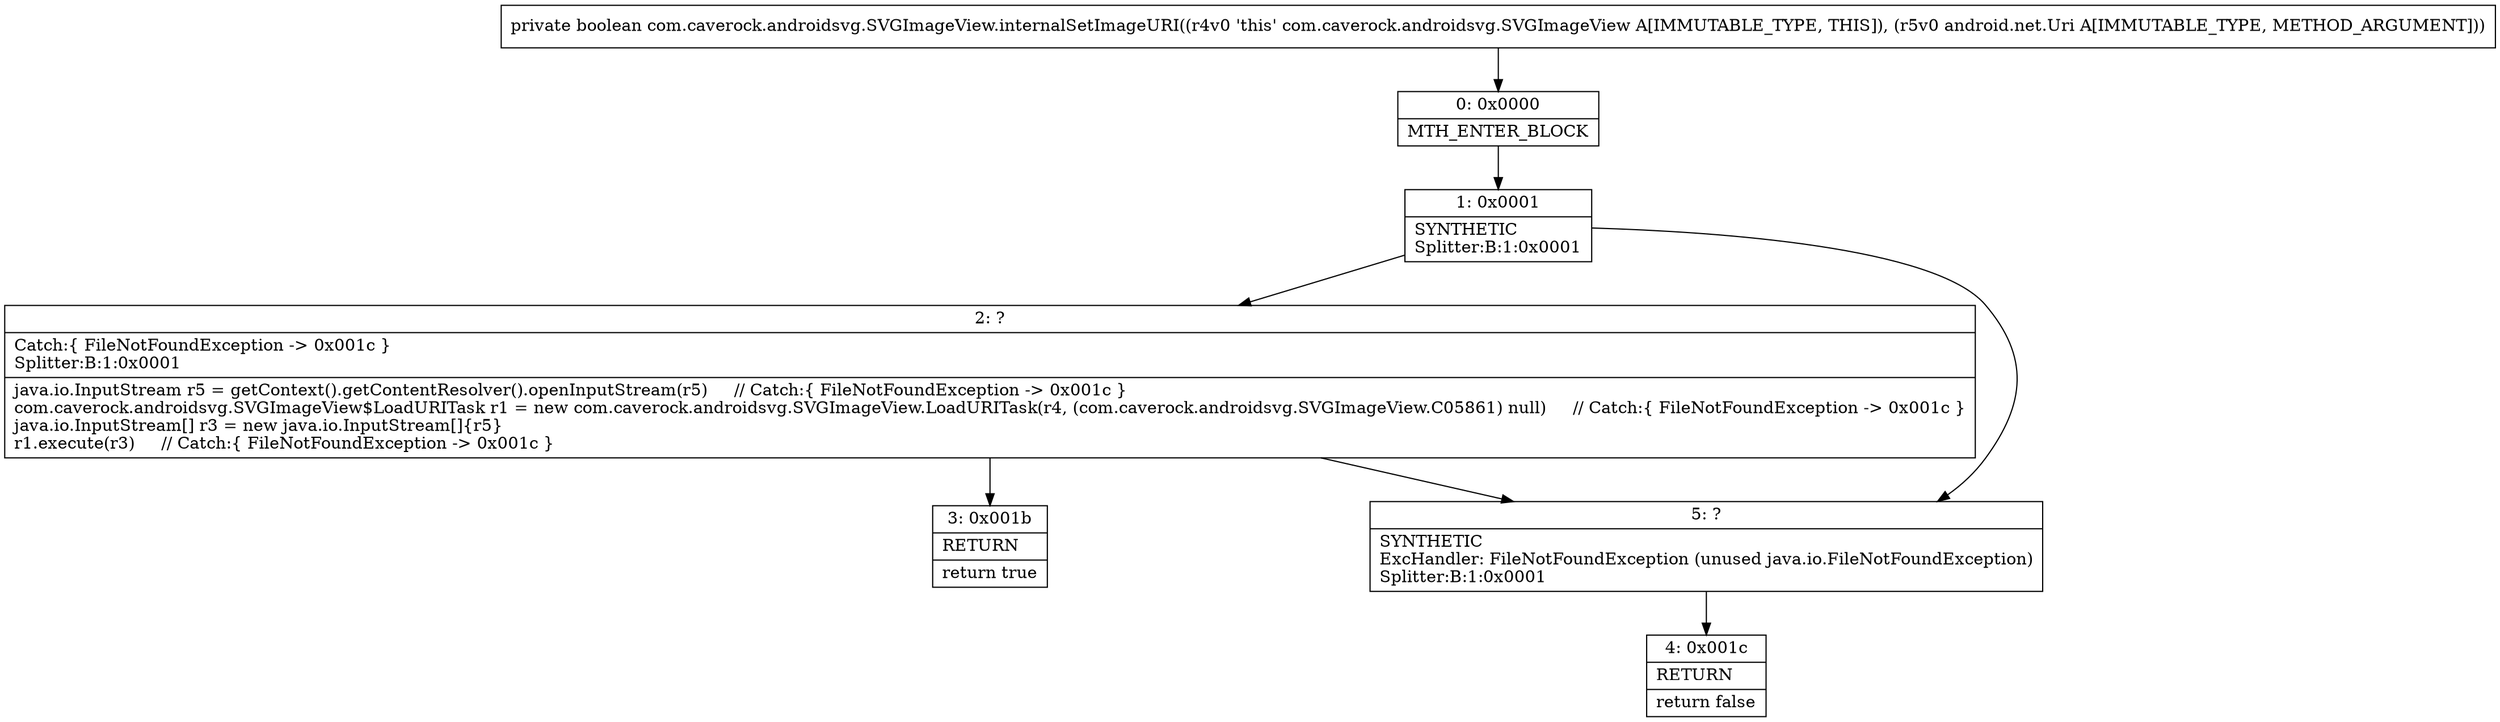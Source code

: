 digraph "CFG forcom.caverock.androidsvg.SVGImageView.internalSetImageURI(Landroid\/net\/Uri;)Z" {
Node_0 [shape=record,label="{0\:\ 0x0000|MTH_ENTER_BLOCK\l}"];
Node_1 [shape=record,label="{1\:\ 0x0001|SYNTHETIC\lSplitter:B:1:0x0001\l}"];
Node_2 [shape=record,label="{2\:\ ?|Catch:\{ FileNotFoundException \-\> 0x001c \}\lSplitter:B:1:0x0001\l|java.io.InputStream r5 = getContext().getContentResolver().openInputStream(r5)     \/\/ Catch:\{ FileNotFoundException \-\> 0x001c \}\lcom.caverock.androidsvg.SVGImageView$LoadURITask r1 = new com.caverock.androidsvg.SVGImageView.LoadURITask(r4, (com.caverock.androidsvg.SVGImageView.C05861) null)     \/\/ Catch:\{ FileNotFoundException \-\> 0x001c \}\ljava.io.InputStream[] r3 = new java.io.InputStream[]\{r5\}\lr1.execute(r3)     \/\/ Catch:\{ FileNotFoundException \-\> 0x001c \}\l}"];
Node_3 [shape=record,label="{3\:\ 0x001b|RETURN\l|return true\l}"];
Node_4 [shape=record,label="{4\:\ 0x001c|RETURN\l|return false\l}"];
Node_5 [shape=record,label="{5\:\ ?|SYNTHETIC\lExcHandler: FileNotFoundException (unused java.io.FileNotFoundException)\lSplitter:B:1:0x0001\l}"];
MethodNode[shape=record,label="{private boolean com.caverock.androidsvg.SVGImageView.internalSetImageURI((r4v0 'this' com.caverock.androidsvg.SVGImageView A[IMMUTABLE_TYPE, THIS]), (r5v0 android.net.Uri A[IMMUTABLE_TYPE, METHOD_ARGUMENT])) }"];
MethodNode -> Node_0;
Node_0 -> Node_1;
Node_1 -> Node_2;
Node_1 -> Node_5;
Node_2 -> Node_3;
Node_2 -> Node_5;
Node_5 -> Node_4;
}

